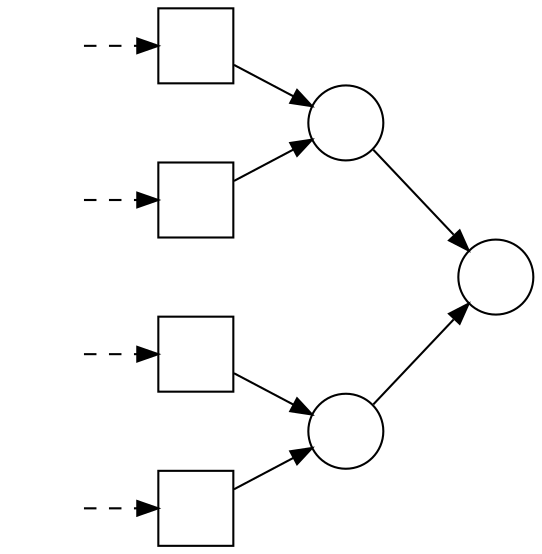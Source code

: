 digraph {
  rankdir = LR
  nodesep = 0

  node [label = "", shape = square]
  A
  B
  C
  D

  node [ label = "", style = invis ]
  A0
  B0
  C0
  D0
  node [ style = solid ]

  edge [ style = dashed, label = "" ]
  A0 -> A
  B0 -> B
  C0 -> C
  D0 -> D

  node [ label = "", shape = circle ]

  edge [ style = solid ]
  { A B } -> AB
  { C D } -> CD
  { AB CD } -> ABCD

  // Invisible nodes added to make the graph look balanced
  edge [ style = invis ]
  node [ style = invis ]
  A -> Ax
  B -> Bx
  C -> Cx
  D -> Dx
  A_B -> AB
  C_D -> CD
  AB_CD -> ABCD
}
